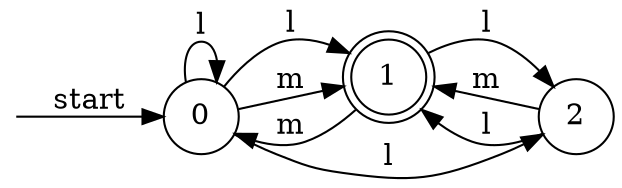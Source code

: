 digraph enfa {
    rankdir = LR;
    node [shape = circle];
    __start [style = invis, shape = point];
    __start -> "0" [ label = "start" ];
    node [shape = doublecircle]; "1"
    node [shape = circle];
    "1" -> "2" [ label = "l" ];
    "0" -> "0" [ label = "l" ];
    "0" -> "2" [ label = "l" ];
    "0" -> "1" [ label = "l" ];
    "2" -> "1" [ label = "m" ];
    "2" -> "1" [ label = "l" ];
    "0" -> "1" [ label = "m" ];
    "1" -> "0" [ label = "m" ];
}
